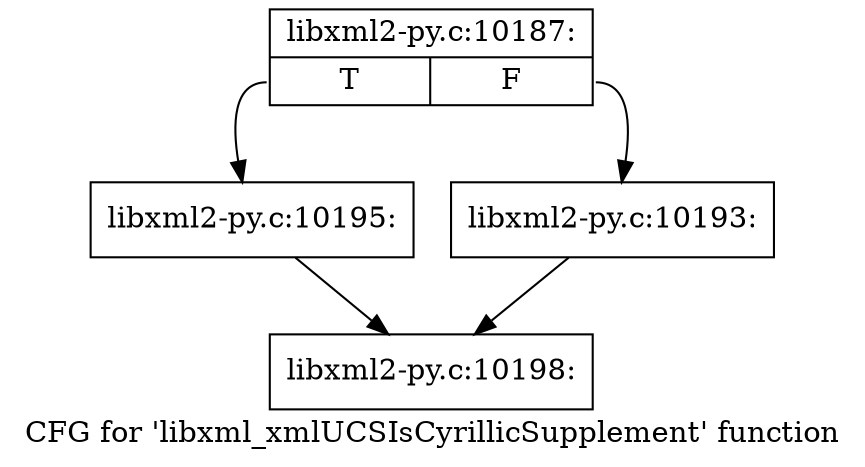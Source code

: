 digraph "CFG for 'libxml_xmlUCSIsCyrillicSupplement' function" {
	label="CFG for 'libxml_xmlUCSIsCyrillicSupplement' function";

	Node0x45ac9b0 [shape=record,label="{libxml2-py.c:10187:|{<s0>T|<s1>F}}"];
	Node0x45ac9b0:s0 -> Node0x45af860;
	Node0x45ac9b0:s1 -> Node0x45af810;
	Node0x45af810 [shape=record,label="{libxml2-py.c:10193:}"];
	Node0x45af810 -> Node0x45ae470;
	Node0x45af860 [shape=record,label="{libxml2-py.c:10195:}"];
	Node0x45af860 -> Node0x45ae470;
	Node0x45ae470 [shape=record,label="{libxml2-py.c:10198:}"];
}
